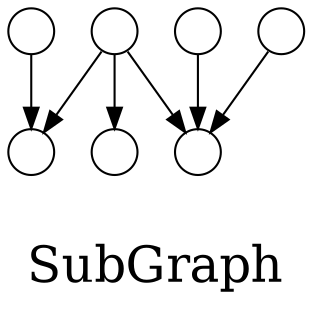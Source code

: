 /*****
SubGraph
*****/

digraph G {
  graph [splines=false overlap=false]
  node  [shape=ellipse, width=0.3, height=0.3, label=""]
  962953 ;
  1249994 ;
  1630096 ;
  1952282 ;
  2261111 ;
  3101517 ;
  3324935 ;
  962953 -> 1249994;
  962953 -> 1630096;
  962953 -> 2261111;
  1952282 -> 1630096;
  3101517 -> 1630096;
  3324935 -> 1249994;
  label = "\nSubGraph\n";  fontsize=24;
}
